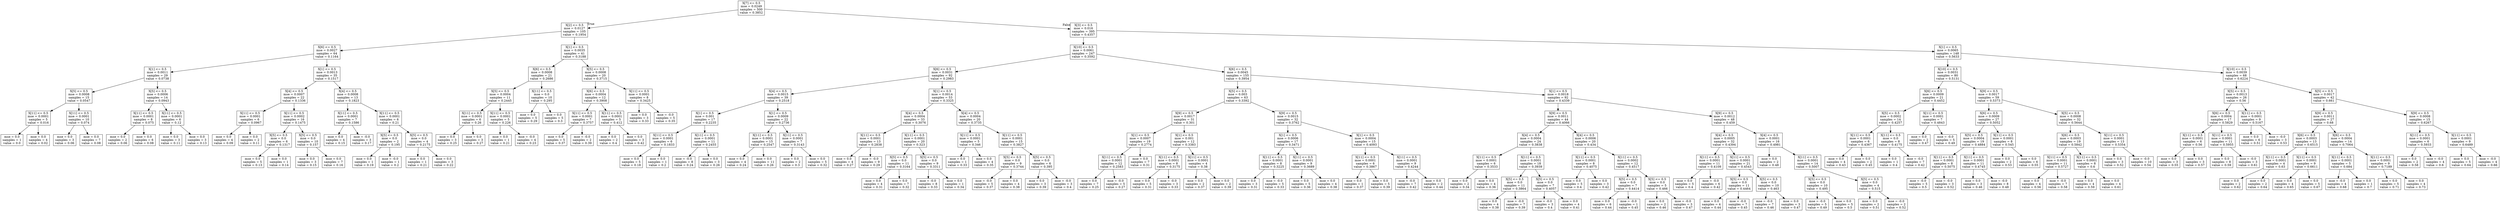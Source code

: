 digraph Tree {
node [shape=box] ;
0 [label="X[7] <= 0.5\nmse = 0.0249\nsamples = 500\nvalue = 0.3852"] ;
1 [label="X[2] <= 0.5\nmse = 0.0127\nsamples = 105\nvalue = 0.1954"] ;
0 -> 1 [labeldistance=2.5, labelangle=45, headlabel="True"] ;
2 [label="X[6] <= 0.5\nmse = 0.0027\nsamples = 64\nvalue = 0.1164"] ;
1 -> 2 ;
3 [label="X[1] <= 0.5\nmse = 0.0011\nsamples = 29\nvalue = 0.0738"] ;
2 -> 3 ;
4 [label="X[5] <= 0.5\nmse = 0.0008\nsamples = 15\nvalue = 0.0547"] ;
3 -> 4 ;
5 [label="X[11] <= 0.5\nmse = 0.0001\nsamples = 5\nvalue = 0.016"] ;
4 -> 5 ;
6 [label="mse = 0.0\nsamples = 1\nvalue = 0.0"] ;
5 -> 6 ;
7 [label="mse = 0.0\nsamples = 4\nvalue = 0.02"] ;
5 -> 7 ;
8 [label="X[11] <= 0.5\nmse = 0.0001\nsamples = 10\nvalue = 0.074"] ;
4 -> 8 ;
9 [label="mse = 0.0\nsamples = 3\nvalue = 0.06"] ;
8 -> 9 ;
10 [label="mse = 0.0\nsamples = 7\nvalue = 0.08"] ;
8 -> 10 ;
11 [label="X[5] <= 0.5\nmse = 0.0006\nsamples = 14\nvalue = 0.0943"] ;
3 -> 11 ;
12 [label="X[11] <= 0.5\nmse = 0.0001\nsamples = 8\nvalue = 0.075"] ;
11 -> 12 ;
13 [label="mse = 0.0\nsamples = 2\nvalue = 0.06"] ;
12 -> 13 ;
14 [label="mse = 0.0\nsamples = 6\nvalue = 0.08"] ;
12 -> 14 ;
15 [label="X[11] <= 0.5\nmse = 0.0001\nsamples = 6\nvalue = 0.12"] ;
11 -> 15 ;
16 [label="mse = 0.0\nsamples = 3\nvalue = 0.11"] ;
15 -> 16 ;
17 [label="mse = 0.0\nsamples = 3\nvalue = 0.13"] ;
15 -> 17 ;
18 [label="X[1] <= 0.5\nmse = 0.0013\nsamples = 35\nvalue = 0.1517"] ;
2 -> 18 ;
19 [label="X[4] <= 0.5\nmse = 0.0007\nsamples = 22\nvalue = 0.1336"] ;
18 -> 19 ;
20 [label="X[11] <= 0.5\nmse = 0.0001\nsamples = 6\nvalue = 0.0967"] ;
19 -> 20 ;
21 [label="mse = 0.0\nsamples = 4\nvalue = 0.09"] ;
20 -> 21 ;
22 [label="mse = 0.0\nsamples = 2\nvalue = 0.11"] ;
20 -> 22 ;
23 [label="X[11] <= 0.5\nmse = 0.0002\nsamples = 16\nvalue = 0.1475"] ;
19 -> 23 ;
24 [label="X[5] <= 0.5\nmse = 0.0\nsamples = 6\nvalue = 0.1317"] ;
23 -> 24 ;
25 [label="mse = 0.0\nsamples = 5\nvalue = 0.13"] ;
24 -> 25 ;
26 [label="mse = 0.0\nsamples = 1\nvalue = 0.14"] ;
24 -> 26 ;
27 [label="X[5] <= 0.5\nmse = 0.0\nsamples = 10\nvalue = 0.157"] ;
23 -> 27 ;
28 [label="mse = 0.0\nsamples = 3\nvalue = 0.15"] ;
27 -> 28 ;
29 [label="mse = 0.0\nsamples = 7\nvalue = 0.16"] ;
27 -> 29 ;
30 [label="X[4] <= 0.5\nmse = 0.0008\nsamples = 13\nvalue = 0.1823"] ;
18 -> 30 ;
31 [label="X[11] <= 0.5\nmse = 0.0001\nsamples = 7\nvalue = 0.1586"] ;
30 -> 31 ;
32 [label="mse = 0.0\nsamples = 4\nvalue = 0.15"] ;
31 -> 32 ;
33 [label="mse = -0.0\nsamples = 3\nvalue = 0.17"] ;
31 -> 33 ;
34 [label="X[11] <= 0.5\nmse = 0.0001\nsamples = 6\nvalue = 0.21"] ;
30 -> 34 ;
35 [label="X[5] <= 0.5\nmse = 0.0\nsamples = 2\nvalue = 0.195"] ;
34 -> 35 ;
36 [label="mse = 0.0\nsamples = 1\nvalue = 0.19"] ;
35 -> 36 ;
37 [label="mse = -0.0\nsamples = 1\nvalue = 0.2"] ;
35 -> 37 ;
38 [label="X[5] <= 0.5\nmse = 0.0\nsamples = 4\nvalue = 0.2175"] ;
34 -> 38 ;
39 [label="mse = 0.0\nsamples = 1\nvalue = 0.21"] ;
38 -> 39 ;
40 [label="mse = 0.0\nsamples = 3\nvalue = 0.22"] ;
38 -> 40 ;
41 [label="X[1] <= 0.5\nmse = 0.0035\nsamples = 41\nvalue = 0.3188"] ;
1 -> 41 ;
42 [label="X[6] <= 0.5\nmse = 0.0008\nsamples = 21\nvalue = 0.2686"] ;
41 -> 42 ;
43 [label="X[5] <= 0.5\nmse = 0.0004\nsamples = 11\nvalue = 0.2445"] ;
42 -> 43 ;
44 [label="X[11] <= 0.5\nmse = 0.0001\nsamples = 6\nvalue = 0.26"] ;
43 -> 44 ;
45 [label="mse = 0.0\nsamples = 3\nvalue = 0.25"] ;
44 -> 45 ;
46 [label="mse = 0.0\nsamples = 3\nvalue = 0.27"] ;
44 -> 46 ;
47 [label="X[11] <= 0.5\nmse = 0.0001\nsamples = 5\nvalue = 0.226"] ;
43 -> 47 ;
48 [label="mse = 0.0\nsamples = 1\nvalue = 0.21"] ;
47 -> 48 ;
49 [label="mse = -0.0\nsamples = 4\nvalue = 0.23"] ;
47 -> 49 ;
50 [label="X[11] <= 0.5\nmse = 0.0\nsamples = 10\nvalue = 0.295"] ;
42 -> 50 ;
51 [label="mse = 0.0\nsamples = 5\nvalue = 0.29"] ;
50 -> 51 ;
52 [label="mse = 0.0\nsamples = 5\nvalue = 0.3"] ;
50 -> 52 ;
53 [label="X[5] <= 0.5\nmse = 0.0008\nsamples = 20\nvalue = 0.3715"] ;
41 -> 53 ;
54 [label="X[6] <= 0.5\nmse = 0.0004\nsamples = 12\nvalue = 0.3908"] ;
53 -> 54 ;
55 [label="X[11] <= 0.5\nmse = 0.0001\nsamples = 7\nvalue = 0.3757"] ;
54 -> 55 ;
56 [label="mse = 0.0\nsamples = 5\nvalue = 0.37"] ;
55 -> 56 ;
57 [label="mse = -0.0\nsamples = 2\nvalue = 0.39"] ;
55 -> 57 ;
58 [label="X[11] <= 0.5\nmse = 0.0001\nsamples = 5\nvalue = 0.412"] ;
54 -> 58 ;
59 [label="mse = 0.0\nsamples = 2\nvalue = 0.4"] ;
58 -> 59 ;
60 [label="mse = 0.0\nsamples = 3\nvalue = 0.42"] ;
58 -> 60 ;
61 [label="X[11] <= 0.5\nmse = 0.0001\nsamples = 8\nvalue = 0.3425"] ;
53 -> 61 ;
62 [label="mse = 0.0\nsamples = 3\nvalue = 0.33"] ;
61 -> 62 ;
63 [label="mse = -0.0\nsamples = 5\nvalue = 0.35"] ;
61 -> 63 ;
64 [label="X[3] <= 0.5\nmse = 0.016\nsamples = 395\nvalue = 0.4357"] ;
0 -> 64 [labeldistance=2.5, labelangle=-45, headlabel="False"] ;
65 [label="X[10] <= 0.5\nmse = 0.0061\nsamples = 247\nvalue = 0.3592"] ;
64 -> 65 ;
66 [label="X[6] <= 0.5\nmse = 0.0031\nsamples = 92\nvalue = 0.2983"] ;
65 -> 66 ;
67 [label="X[4] <= 0.5\nmse = 0.0015\nsamples = 39\nvalue = 0.2518"] ;
66 -> 67 ;
68 [label="X[1] <= 0.5\nmse = 0.001\nsamples = 17\nvalue = 0.2235"] ;
67 -> 68 ;
69 [label="X[11] <= 0.5\nmse = 0.0001\nsamples = 6\nvalue = 0.1833"] ;
68 -> 69 ;
70 [label="mse = 0.0\nsamples = 5\nvalue = 0.18"] ;
69 -> 70 ;
71 [label="mse = 0.0\nsamples = 1\nvalue = 0.2"] ;
69 -> 71 ;
72 [label="X[11] <= 0.5\nmse = 0.0001\nsamples = 11\nvalue = 0.2455"] ;
68 -> 72 ;
73 [label="mse = -0.0\nsamples = 8\nvalue = 0.24"] ;
72 -> 73 ;
74 [label="mse = 0.0\nsamples = 3\nvalue = 0.26"] ;
72 -> 74 ;
75 [label="X[1] <= 0.5\nmse = 0.0009\nsamples = 22\nvalue = 0.2736"] ;
67 -> 75 ;
76 [label="X[11] <= 0.5\nmse = 0.0001\nsamples = 15\nvalue = 0.2547"] ;
75 -> 76 ;
77 [label="mse = 0.0\nsamples = 4\nvalue = 0.24"] ;
76 -> 77 ;
78 [label="mse = 0.0\nsamples = 11\nvalue = 0.26"] ;
76 -> 78 ;
79 [label="X[11] <= 0.5\nmse = 0.0001\nsamples = 7\nvalue = 0.3143"] ;
75 -> 79 ;
80 [label="mse = 0.0\nsamples = 2\nvalue = 0.3"] ;
79 -> 80 ;
81 [label="mse = 0.0\nsamples = 5\nvalue = 0.32"] ;
79 -> 81 ;
82 [label="X[1] <= 0.5\nmse = 0.0014\nsamples = 53\nvalue = 0.3325"] ;
66 -> 82 ;
83 [label="X[4] <= 0.5\nmse = 0.0004\nsamples = 33\nvalue = 0.3076"] ;
82 -> 83 ;
84 [label="X[11] <= 0.5\nmse = 0.0001\nsamples = 13\nvalue = 0.2838"] ;
83 -> 84 ;
85 [label="mse = 0.0\nsamples = 4\nvalue = 0.27"] ;
84 -> 85 ;
86 [label="mse = -0.0\nsamples = 9\nvalue = 0.29"] ;
84 -> 86 ;
87 [label="X[11] <= 0.5\nmse = 0.0001\nsamples = 20\nvalue = 0.323"] ;
83 -> 87 ;
88 [label="X[5] <= 0.5\nmse = 0.0\nsamples = 11\nvalue = 0.3164"] ;
87 -> 88 ;
89 [label="mse = 0.0\nsamples = 4\nvalue = 0.31"] ;
88 -> 89 ;
90 [label="mse = 0.0\nsamples = 7\nvalue = 0.32"] ;
88 -> 90 ;
91 [label="X[5] <= 0.5\nmse = 0.0\nsamples = 9\nvalue = 0.3311"] ;
87 -> 91 ;
92 [label="mse = -0.0\nsamples = 8\nvalue = 0.33"] ;
91 -> 92 ;
93 [label="mse = 0.0\nsamples = 1\nvalue = 0.34"] ;
91 -> 93 ;
94 [label="X[4] <= 0.5\nmse = 0.0004\nsamples = 20\nvalue = 0.3735"] ;
82 -> 94 ;
95 [label="X[11] <= 0.5\nmse = 0.0001\nsamples = 5\nvalue = 0.346"] ;
94 -> 95 ;
96 [label="mse = 0.0\nsamples = 1\nvalue = 0.33"] ;
95 -> 96 ;
97 [label="mse = 0.0\nsamples = 4\nvalue = 0.35"] ;
95 -> 97 ;
98 [label="X[11] <= 0.5\nmse = 0.0001\nsamples = 15\nvalue = 0.3827"] ;
94 -> 98 ;
99 [label="X[5] <= 0.5\nmse = 0.0\nsamples = 9\nvalue = 0.3744"] ;
98 -> 99 ;
100 [label="mse = -0.0\nsamples = 5\nvalue = 0.37"] ;
99 -> 100 ;
101 [label="mse = 0.0\nsamples = 4\nvalue = 0.38"] ;
99 -> 101 ;
102 [label="X[5] <= 0.5\nmse = 0.0\nsamples = 6\nvalue = 0.395"] ;
98 -> 102 ;
103 [label="mse = 0.0\nsamples = 3\nvalue = 0.39"] ;
102 -> 103 ;
104 [label="mse = -0.0\nsamples = 3\nvalue = 0.4"] ;
102 -> 104 ;
105 [label="X[6] <= 0.5\nmse = 0.0045\nsamples = 155\nvalue = 0.3954"] ;
65 -> 105 ;
106 [label="X[5] <= 0.5\nmse = 0.003\nsamples = 63\nvalue = 0.3392"] ;
105 -> 106 ;
107 [label="X[9] <= 0.5\nmse = 0.0017\nsamples = 31\nvalue = 0.301"] ;
106 -> 107 ;
108 [label="X[1] <= 0.5\nmse = 0.0007\nsamples = 19\nvalue = 0.2774"] ;
107 -> 108 ;
109 [label="X[11] <= 0.5\nmse = 0.0001\nsamples = 12\nvalue = 0.2583"] ;
108 -> 109 ;
110 [label="mse = 0.0\nsamples = 7\nvalue = 0.25"] ;
109 -> 110 ;
111 [label="mse = -0.0\nsamples = 5\nvalue = 0.27"] ;
109 -> 111 ;
112 [label="mse = 0.0\nsamples = 7\nvalue = 0.31"] ;
108 -> 112 ;
113 [label="X[1] <= 0.5\nmse = 0.001\nsamples = 12\nvalue = 0.3383"] ;
107 -> 113 ;
114 [label="X[11] <= 0.5\nmse = 0.0001\nsamples = 8\nvalue = 0.3175"] ;
113 -> 114 ;
115 [label="mse = 0.0\nsamples = 5\nvalue = 0.31"] ;
114 -> 115 ;
116 [label="mse = -0.0\nsamples = 3\nvalue = 0.33"] ;
114 -> 116 ;
117 [label="X[11] <= 0.5\nmse = 0.0001\nsamples = 4\nvalue = 0.38"] ;
113 -> 117 ;
118 [label="mse = 0.0\nsamples = 2\nvalue = 0.37"] ;
117 -> 118 ;
119 [label="mse = 0.0\nsamples = 2\nvalue = 0.39"] ;
117 -> 119 ;
120 [label="X[9] <= 0.5\nmse = 0.0015\nsamples = 32\nvalue = 0.3762"] ;
106 -> 120 ;
121 [label="X[1] <= 0.5\nmse = 0.0006\nsamples = 17\nvalue = 0.3471"] ;
120 -> 121 ;
122 [label="X[11] <= 0.5\nmse = 0.0001\nsamples = 8\nvalue = 0.3225"] ;
121 -> 122 ;
123 [label="mse = 0.0\nsamples = 3\nvalue = 0.31"] ;
122 -> 123 ;
124 [label="mse = -0.0\nsamples = 5\nvalue = 0.33"] ;
122 -> 124 ;
125 [label="X[11] <= 0.5\nmse = 0.0001\nsamples = 9\nvalue = 0.3689"] ;
121 -> 125 ;
126 [label="mse = 0.0\nsamples = 5\nvalue = 0.36"] ;
125 -> 126 ;
127 [label="mse = 0.0\nsamples = 4\nvalue = 0.38"] ;
125 -> 127 ;
128 [label="X[1] <= 0.5\nmse = 0.0004\nsamples = 15\nvalue = 0.4093"] ;
120 -> 128 ;
129 [label="X[11] <= 0.5\nmse = 0.0001\nsamples = 6\nvalue = 0.3867"] ;
128 -> 129 ;
130 [label="mse = 0.0\nsamples = 1\nvalue = 0.37"] ;
129 -> 130 ;
131 [label="mse = 0.0\nsamples = 5\nvalue = 0.39"] ;
129 -> 131 ;
132 [label="X[11] <= 0.5\nmse = 0.0001\nsamples = 9\nvalue = 0.4244"] ;
128 -> 132 ;
133 [label="mse = -0.0\nsamples = 7\nvalue = 0.42"] ;
132 -> 133 ;
134 [label="mse = 0.0\nsamples = 2\nvalue = 0.44"] ;
132 -> 134 ;
135 [label="X[1] <= 0.5\nmse = 0.0018\nsamples = 92\nvalue = 0.4339"] ;
105 -> 135 ;
136 [label="X[9] <= 0.5\nmse = 0.0011\nsamples = 44\nvalue = 0.4066"] ;
135 -> 136 ;
137 [label="X[4] <= 0.5\nmse = 0.0004\nsamples = 24\nvalue = 0.3838"] ;
136 -> 137 ;
138 [label="X[11] <= 0.5\nmse = 0.0001\nsamples = 6\nvalue = 0.3533"] ;
137 -> 138 ;
139 [label="mse = 0.0\nsamples = 2\nvalue = 0.34"] ;
138 -> 139 ;
140 [label="mse = 0.0\nsamples = 4\nvalue = 0.36"] ;
138 -> 140 ;
141 [label="X[11] <= 0.5\nmse = 0.0001\nsamples = 18\nvalue = 0.3939"] ;
137 -> 141 ;
142 [label="X[5] <= 0.5\nmse = 0.0\nsamples = 11\nvalue = 0.3864"] ;
141 -> 142 ;
143 [label="mse = 0.0\nsamples = 4\nvalue = 0.38"] ;
142 -> 143 ;
144 [label="mse = -0.0\nsamples = 7\nvalue = 0.39"] ;
142 -> 144 ;
145 [label="X[5] <= 0.5\nmse = 0.0\nsamples = 7\nvalue = 0.4057"] ;
141 -> 145 ;
146 [label="mse = -0.0\nsamples = 3\nvalue = 0.4"] ;
145 -> 146 ;
147 [label="mse = 0.0\nsamples = 4\nvalue = 0.41"] ;
145 -> 147 ;
148 [label="X[4] <= 0.5\nmse = 0.0006\nsamples = 20\nvalue = 0.434"] ;
136 -> 148 ;
149 [label="X[11] <= 0.5\nmse = 0.0001\nsamples = 8\nvalue = 0.4075"] ;
148 -> 149 ;
150 [label="mse = 0.0\nsamples = 5\nvalue = 0.4"] ;
149 -> 150 ;
151 [label="mse = 0.0\nsamples = 3\nvalue = 0.42"] ;
149 -> 151 ;
152 [label="X[11] <= 0.5\nmse = 0.0002\nsamples = 12\nvalue = 0.4517"] ;
148 -> 152 ;
153 [label="X[5] <= 0.5\nmse = 0.0\nsamples = 7\nvalue = 0.4414"] ;
152 -> 153 ;
154 [label="mse = 0.0\nsamples = 6\nvalue = 0.44"] ;
153 -> 154 ;
155 [label="mse = -0.0\nsamples = 1\nvalue = 0.45"] ;
153 -> 155 ;
156 [label="X[5] <= 0.5\nmse = 0.0\nsamples = 5\nvalue = 0.466"] ;
152 -> 156 ;
157 [label="mse = 0.0\nsamples = 2\nvalue = 0.46"] ;
156 -> 157 ;
158 [label="mse = -0.0\nsamples = 3\nvalue = 0.47"] ;
156 -> 158 ;
159 [label="X[9] <= 0.5\nmse = 0.0012\nsamples = 48\nvalue = 0.459"] ;
135 -> 159 ;
160 [label="X[4] <= 0.5\nmse = 0.0005\nsamples = 32\nvalue = 0.4394"] ;
159 -> 160 ;
161 [label="X[11] <= 0.5\nmse = 0.0001\nsamples = 11\nvalue = 0.4109"] ;
160 -> 161 ;
162 [label="mse = 0.0\nsamples = 5\nvalue = 0.4"] ;
161 -> 162 ;
163 [label="mse = -0.0\nsamples = 6\nvalue = 0.42"] ;
161 -> 163 ;
164 [label="X[11] <= 0.5\nmse = 0.0001\nsamples = 21\nvalue = 0.4543"] ;
160 -> 164 ;
165 [label="X[5] <= 0.5\nmse = 0.0\nsamples = 11\nvalue = 0.4464"] ;
164 -> 165 ;
166 [label="mse = 0.0\nsamples = 4\nvalue = 0.44"] ;
165 -> 166 ;
167 [label="mse = -0.0\nsamples = 7\nvalue = 0.45"] ;
165 -> 167 ;
168 [label="X[5] <= 0.5\nmse = 0.0\nsamples = 10\nvalue = 0.463"] ;
164 -> 168 ;
169 [label="mse = -0.0\nsamples = 7\nvalue = 0.46"] ;
168 -> 169 ;
170 [label="mse = 0.0\nsamples = 3\nvalue = 0.47"] ;
168 -> 170 ;
171 [label="X[4] <= 0.5\nmse = 0.0001\nsamples = 16\nvalue = 0.4981"] ;
159 -> 171 ;
172 [label="mse = 0.0\nsamples = 2\nvalue = 0.48"] ;
171 -> 172 ;
173 [label="X[11] <= 0.5\nmse = 0.0001\nsamples = 14\nvalue = 0.5007"] ;
171 -> 173 ;
174 [label="X[5] <= 0.5\nmse = 0.0\nsamples = 10\nvalue = 0.495"] ;
173 -> 174 ;
175 [label="mse = -0.0\nsamples = 5\nvalue = 0.49"] ;
174 -> 175 ;
176 [label="mse = 0.0\nsamples = 5\nvalue = 0.5"] ;
174 -> 176 ;
177 [label="X[5] <= 0.5\nmse = 0.0\nsamples = 4\nvalue = 0.515"] ;
173 -> 177 ;
178 [label="mse = 0.0\nsamples = 2\nvalue = 0.51"] ;
177 -> 178 ;
179 [label="mse = -0.0\nsamples = 2\nvalue = 0.52"] ;
177 -> 179 ;
180 [label="X[1] <= 0.5\nmse = 0.0065\nsamples = 148\nvalue = 0.5633"] ;
64 -> 180 ;
181 [label="X[10] <= 0.5\nmse = 0.0031\nsamples = 80\nvalue = 0.5131"] ;
180 -> 181 ;
182 [label="X[6] <= 0.5\nmse = 0.0009\nsamples = 21\nvalue = 0.4452"] ;
181 -> 182 ;
183 [label="X[5] <= 0.5\nmse = 0.0002\nsamples = 14\nvalue = 0.4257"] ;
182 -> 183 ;
184 [label="X[11] <= 0.5\nmse = 0.0001\nsamples = 6\nvalue = 0.4367"] ;
183 -> 184 ;
185 [label="mse = 0.0\nsamples = 4\nvalue = 0.43"] ;
184 -> 185 ;
186 [label="mse = 0.0\nsamples = 2\nvalue = 0.45"] ;
184 -> 186 ;
187 [label="X[11] <= 0.5\nmse = 0.0\nsamples = 8\nvalue = 0.4175"] ;
183 -> 187 ;
188 [label="mse = 0.0\nsamples = 1\nvalue = 0.4"] ;
187 -> 188 ;
189 [label="mse = -0.0\nsamples = 7\nvalue = 0.42"] ;
187 -> 189 ;
190 [label="X[11] <= 0.5\nmse = 0.0001\nsamples = 7\nvalue = 0.4843"] ;
182 -> 190 ;
191 [label="mse = 0.0\nsamples = 2\nvalue = 0.47"] ;
190 -> 191 ;
192 [label="mse = -0.0\nsamples = 5\nvalue = 0.49"] ;
190 -> 192 ;
193 [label="X[9] <= 0.5\nmse = 0.0017\nsamples = 59\nvalue = 0.5373"] ;
181 -> 193 ;
194 [label="X[6] <= 0.5\nmse = 0.0009\nsamples = 27\nvalue = 0.5052"] ;
193 -> 194 ;
195 [label="X[5] <= 0.5\nmse = 0.0004\nsamples = 19\nvalue = 0.4884"] ;
194 -> 195 ;
196 [label="X[11] <= 0.5\nmse = 0.0001\nsamples = 8\nvalue = 0.5075"] ;
195 -> 196 ;
197 [label="mse = -0.0\nsamples = 5\nvalue = 0.5"] ;
196 -> 197 ;
198 [label="mse = -0.0\nsamples = 3\nvalue = 0.52"] ;
196 -> 198 ;
199 [label="X[11] <= 0.5\nmse = 0.0001\nsamples = 11\nvalue = 0.4745"] ;
195 -> 199 ;
200 [label="mse = 0.0\nsamples = 3\nvalue = 0.46"] ;
199 -> 200 ;
201 [label="mse = -0.0\nsamples = 8\nvalue = 0.48"] ;
199 -> 201 ;
202 [label="X[11] <= 0.5\nmse = 0.0001\nsamples = 8\nvalue = 0.545"] ;
194 -> 202 ;
203 [label="mse = 0.0\nsamples = 2\nvalue = 0.53"] ;
202 -> 203 ;
204 [label="mse = 0.0\nsamples = 6\nvalue = 0.55"] ;
202 -> 204 ;
205 [label="X[5] <= 0.5\nmse = 0.0008\nsamples = 32\nvalue = 0.5644"] ;
193 -> 205 ;
206 [label="X[6] <= 0.5\nmse = 0.0003\nsamples = 19\nvalue = 0.5842"] ;
205 -> 206 ;
207 [label="X[11] <= 0.5\nmse = 0.0001\nsamples = 11\nvalue = 0.5727"] ;
206 -> 207 ;
208 [label="mse = 0.0\nsamples = 4\nvalue = 0.56"] ;
207 -> 208 ;
209 [label="mse = -0.0\nsamples = 7\nvalue = 0.58"] ;
207 -> 209 ;
210 [label="X[11] <= 0.5\nmse = 0.0001\nsamples = 8\nvalue = 0.6"] ;
206 -> 210 ;
211 [label="mse = 0.0\nsamples = 4\nvalue = 0.59"] ;
210 -> 211 ;
212 [label="mse = 0.0\nsamples = 4\nvalue = 0.61"] ;
210 -> 212 ;
213 [label="X[11] <= 0.5\nmse = 0.0001\nsamples = 13\nvalue = 0.5354"] ;
205 -> 213 ;
214 [label="mse = 0.0\nsamples = 3\nvalue = 0.52"] ;
213 -> 214 ;
215 [label="mse = -0.0\nsamples = 10\nvalue = 0.54"] ;
213 -> 215 ;
216 [label="X[10] <= 0.5\nmse = 0.0039\nsamples = 68\nvalue = 0.6224"] ;
180 -> 216 ;
217 [label="X[5] <= 0.5\nmse = 0.0013\nsamples = 26\nvalue = 0.56"] ;
216 -> 217 ;
218 [label="X[6] <= 0.5\nmse = 0.0004\nsamples = 17\nvalue = 0.5829"] ;
217 -> 218 ;
219 [label="X[11] <= 0.5\nmse = 0.0001\nsamples = 6\nvalue = 0.56"] ;
218 -> 219 ;
220 [label="mse = 0.0\nsamples = 3\nvalue = 0.55"] ;
219 -> 220 ;
221 [label="mse = 0.0\nsamples = 3\nvalue = 0.57"] ;
219 -> 221 ;
222 [label="X[11] <= 0.5\nmse = 0.0001\nsamples = 11\nvalue = 0.5955"] ;
218 -> 222 ;
223 [label="mse = 0.0\nsamples = 8\nvalue = 0.59"] ;
222 -> 223 ;
224 [label="mse = -0.0\nsamples = 3\nvalue = 0.61"] ;
222 -> 224 ;
225 [label="X[11] <= 0.5\nmse = 0.0001\nsamples = 9\nvalue = 0.5167"] ;
217 -> 225 ;
226 [label="mse = 0.0\nsamples = 6\nvalue = 0.51"] ;
225 -> 226 ;
227 [label="mse = -0.0\nsamples = 3\nvalue = 0.53"] ;
225 -> 227 ;
228 [label="X[5] <= 0.5\nmse = 0.0017\nsamples = 42\nvalue = 0.661"] ;
216 -> 228 ;
229 [label="X[9] <= 0.5\nmse = 0.0011\nsamples = 27\nvalue = 0.68"] ;
228 -> 229 ;
230 [label="X[6] <= 0.5\nmse = 0.0003\nsamples = 13\nvalue = 0.6515"] ;
229 -> 230 ;
231 [label="X[11] <= 0.5\nmse = 0.0001\nsamples = 4\nvalue = 0.63"] ;
230 -> 231 ;
232 [label="mse = 0.0\nsamples = 2\nvalue = 0.62"] ;
231 -> 232 ;
233 [label="mse = 0.0\nsamples = 2\nvalue = 0.64"] ;
231 -> 233 ;
234 [label="X[11] <= 0.5\nmse = 0.0001\nsamples = 9\nvalue = 0.6611"] ;
230 -> 234 ;
235 [label="mse = 0.0\nsamples = 4\nvalue = 0.65"] ;
234 -> 235 ;
236 [label="mse = 0.0\nsamples = 5\nvalue = 0.67"] ;
234 -> 236 ;
237 [label="X[6] <= 0.5\nmse = 0.0004\nsamples = 14\nvalue = 0.7064"] ;
229 -> 237 ;
238 [label="X[11] <= 0.5\nmse = 0.0001\nsamples = 5\nvalue = 0.684"] ;
237 -> 238 ;
239 [label="mse = -0.0\nsamples = 4\nvalue = 0.68"] ;
238 -> 239 ;
240 [label="mse = 0.0\nsamples = 1\nvalue = 0.7"] ;
238 -> 240 ;
241 [label="X[11] <= 0.5\nmse = 0.0001\nsamples = 9\nvalue = 0.7189"] ;
237 -> 241 ;
242 [label="mse = 0.0\nsamples = 5\nvalue = 0.71"] ;
241 -> 242 ;
243 [label="mse = 0.0\nsamples = 4\nvalue = 0.73"] ;
241 -> 243 ;
244 [label="X[9] <= 0.5\nmse = 0.0008\nsamples = 15\nvalue = 0.6267"] ;
228 -> 244 ;
245 [label="X[11] <= 0.5\nmse = 0.0001\nsamples = 6\nvalue = 0.5933"] ;
244 -> 245 ;
246 [label="mse = 0.0\nsamples = 2\nvalue = 0.58"] ;
245 -> 246 ;
247 [label="mse = -0.0\nsamples = 4\nvalue = 0.6"] ;
245 -> 247 ;
248 [label="X[11] <= 0.5\nmse = 0.0001\nsamples = 9\nvalue = 0.6489"] ;
244 -> 248 ;
249 [label="mse = 0.0\nsamples = 5\nvalue = 0.64"] ;
248 -> 249 ;
250 [label="mse = -0.0\nsamples = 4\nvalue = 0.66"] ;
248 -> 250 ;
}